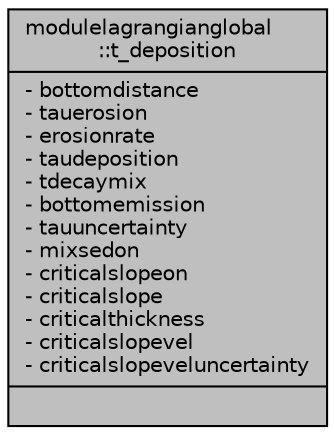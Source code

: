 digraph "modulelagrangianglobal::t_deposition"
{
 // LATEX_PDF_SIZE
  edge [fontname="Helvetica",fontsize="10",labelfontname="Helvetica",labelfontsize="10"];
  node [fontname="Helvetica",fontsize="10",shape=record];
  Node1 [label="{modulelagrangianglobal\l::t_deposition\n|- bottomdistance\l- tauerosion\l- erosionrate\l- taudeposition\l- tdecaymix\l- bottomemission\l- tauuncertainty\l- mixsedon\l- criticalslopeon\l- criticalslope\l- criticalthickness\l- criticalslopevel\l- criticalslopeveluncertainty\l|}",height=0.2,width=0.4,color="black", fillcolor="grey75", style="filled", fontcolor="black",tooltip=" "];
}
